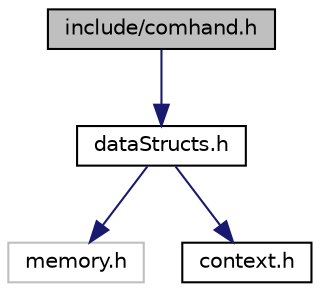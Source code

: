 digraph "include/comhand.h"
{
 // LATEX_PDF_SIZE
  edge [fontname="Helvetica",fontsize="10",labelfontname="Helvetica",labelfontsize="10"];
  node [fontname="Helvetica",fontsize="10",shape=record];
  Node1 [label="include/comhand.h",height=0.2,width=0.4,color="black", fillcolor="grey75", style="filled", fontcolor="black",tooltip="A set of functions that allow users to interact with the OS."];
  Node1 -> Node2 [color="midnightblue",fontsize="10",style="solid"];
  Node2 [label="dataStructs.h",height=0.2,width=0.4,color="black", fillcolor="white", style="filled",URL="$dataStructs_8h.html",tooltip="Data structures associated with processes and the functions to go with them."];
  Node2 -> Node3 [color="midnightblue",fontsize="10",style="solid"];
  Node3 [label="memory.h",height=0.2,width=0.4,color="grey75", fillcolor="white", style="filled",tooltip=" "];
  Node2 -> Node4 [color="midnightblue",fontsize="10",style="solid"];
  Node4 [label="context.h",height=0.2,width=0.4,color="black", fillcolor="white", style="filled",URL="$context_8h.html",tooltip="Header file that holds the context struct."];
}
